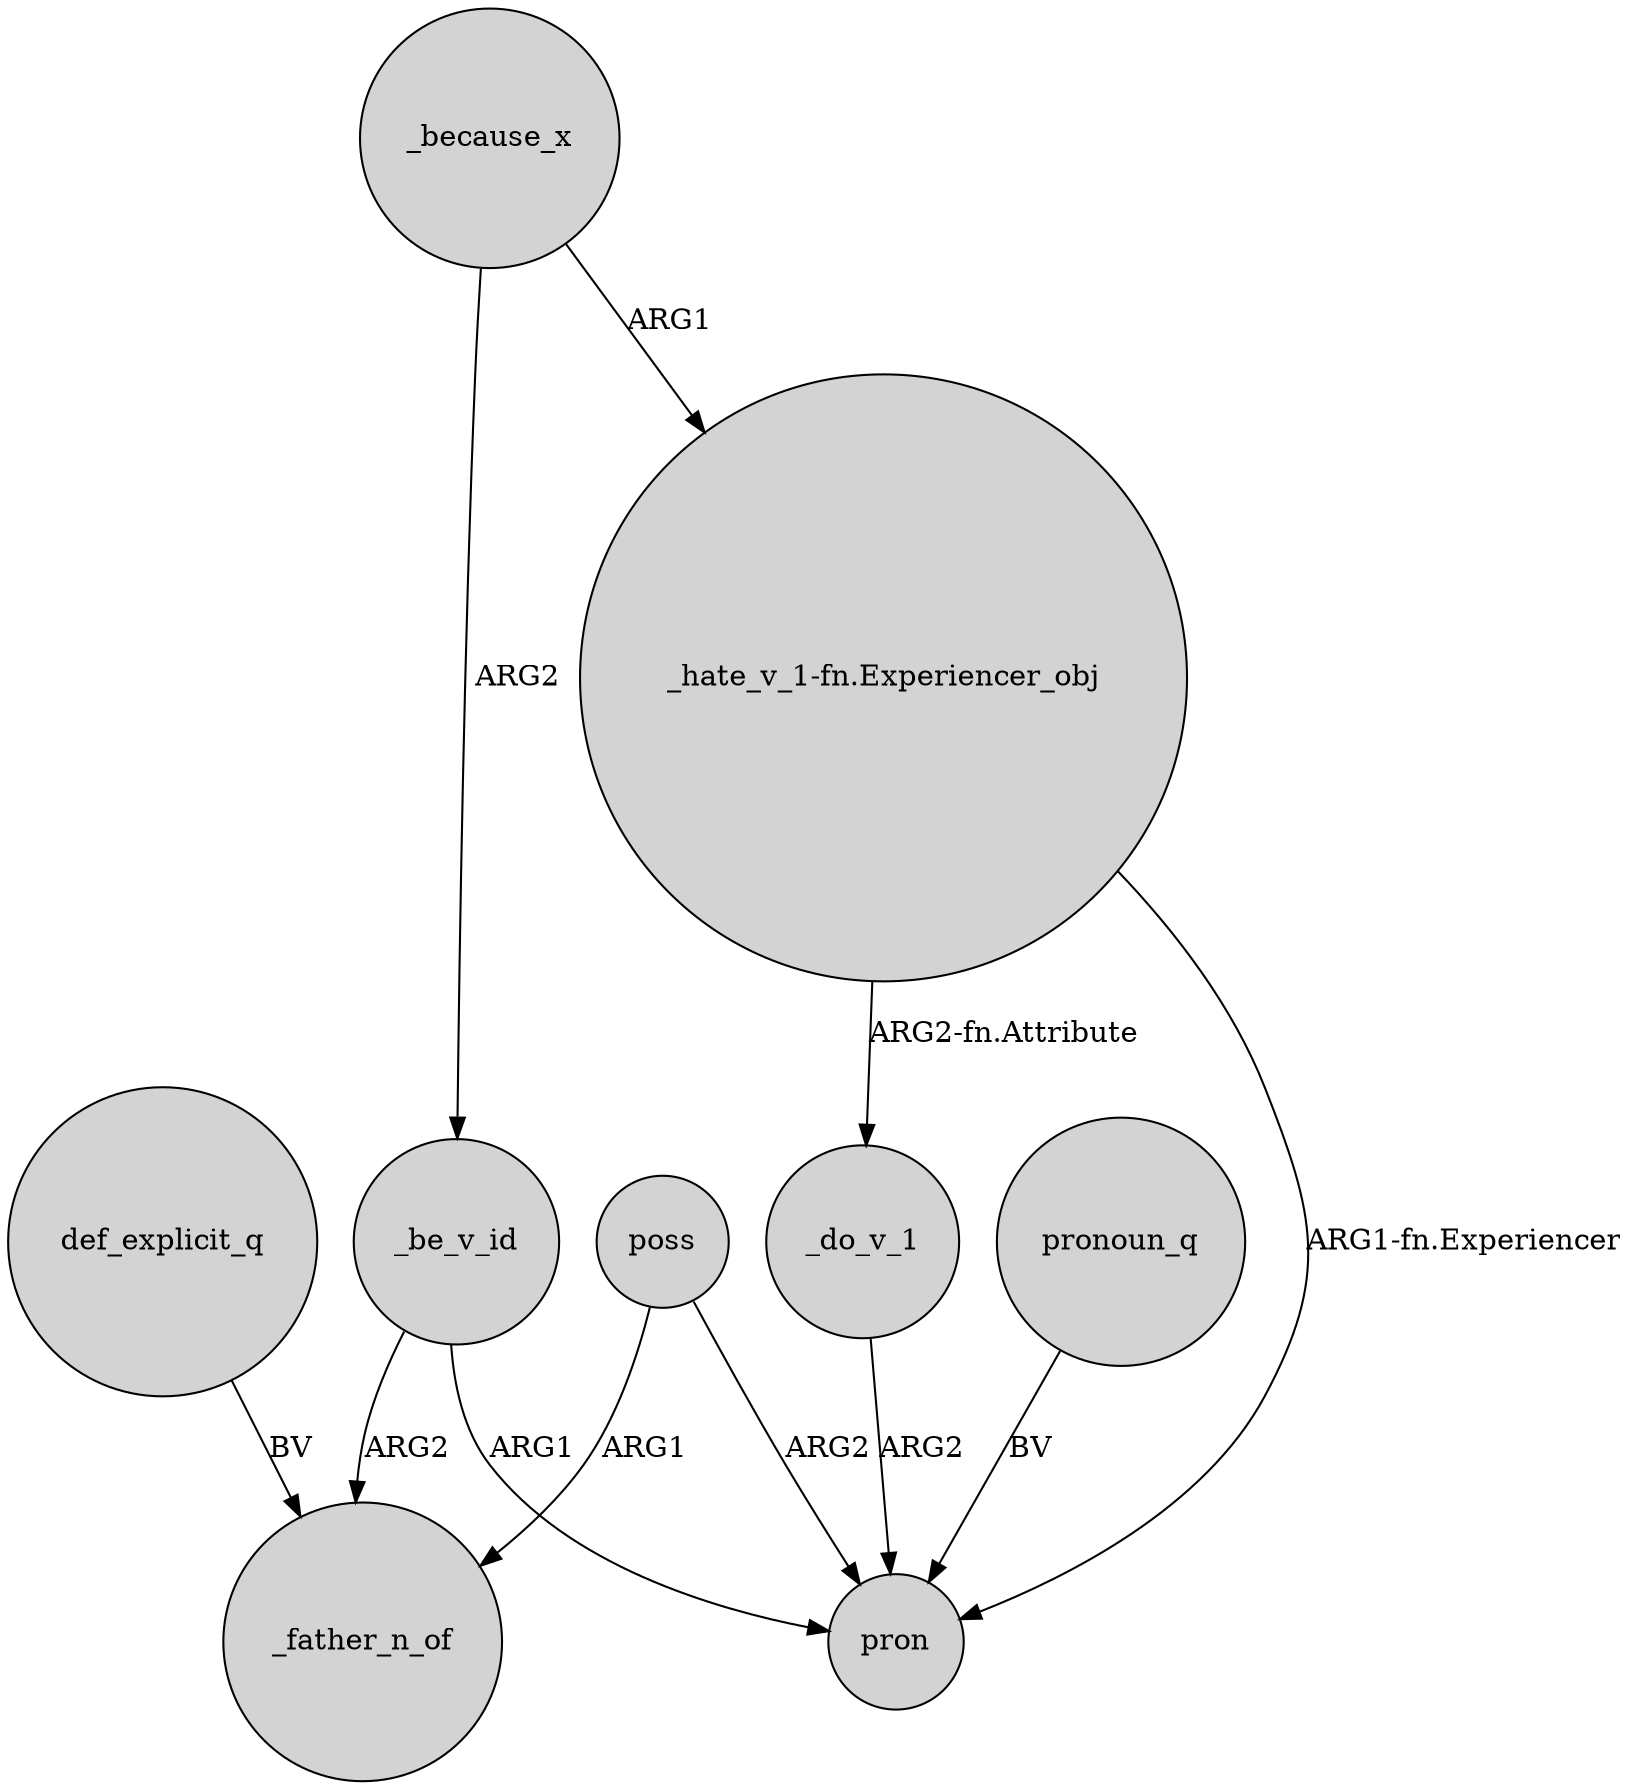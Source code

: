 digraph {
	node [shape=circle style=filled]
	poss -> _father_n_of [label=ARG1]
	_because_x -> "_hate_v_1-fn.Experiencer_obj" [label=ARG1]
	def_explicit_q -> _father_n_of [label=BV]
	poss -> pron [label=ARG2]
	"_hate_v_1-fn.Experiencer_obj" -> pron [label="ARG1-fn.Experiencer"]
	_be_v_id -> pron [label=ARG1]
	_be_v_id -> _father_n_of [label=ARG2]
	"_hate_v_1-fn.Experiencer_obj" -> _do_v_1 [label="ARG2-fn.Attribute"]
	_do_v_1 -> pron [label=ARG2]
	_because_x -> _be_v_id [label=ARG2]
	pronoun_q -> pron [label=BV]
}
